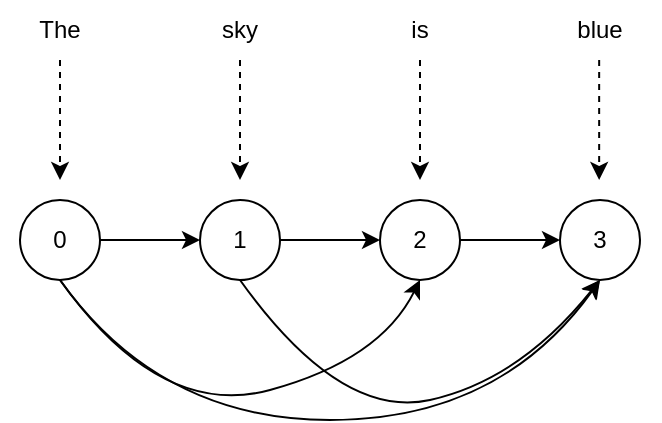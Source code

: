 <mxfile version="28.2.5">
  <diagram name="Page-1" id="IIvyEVnhmqWyLroIqCAC">
    <mxGraphModel dx="563" dy="313" grid="1" gridSize="10" guides="1" tooltips="1" connect="1" arrows="1" fold="1" page="1" pageScale="1" pageWidth="827" pageHeight="1169" math="0" shadow="0">
      <root>
        <mxCell id="0" />
        <mxCell id="1" parent="0" />
        <mxCell id="k9SXh97cE0Mjgj9Ob_bG-5" value="" style="endArrow=classic;html=1;rounded=0;dashed=1;" parent="1" edge="1">
          <mxGeometry width="50" height="50" relative="1" as="geometry">
            <mxPoint x="190" y="110" as="sourcePoint" />
            <mxPoint x="190" y="170" as="targetPoint" />
          </mxGeometry>
        </mxCell>
        <mxCell id="k9SXh97cE0Mjgj9Ob_bG-6" value="" style="endArrow=classic;html=1;rounded=0;dashed=1;" parent="1" edge="1">
          <mxGeometry width="50" height="50" relative="1" as="geometry">
            <mxPoint x="280" y="110" as="sourcePoint" />
            <mxPoint x="280" y="170" as="targetPoint" />
          </mxGeometry>
        </mxCell>
        <mxCell id="k9SXh97cE0Mjgj9Ob_bG-7" value="" style="endArrow=classic;html=1;rounded=0;dashed=1;" parent="1" edge="1">
          <mxGeometry width="50" height="50" relative="1" as="geometry">
            <mxPoint x="370" y="110" as="sourcePoint" />
            <mxPoint x="370" y="170" as="targetPoint" />
          </mxGeometry>
        </mxCell>
        <mxCell id="k9SXh97cE0Mjgj9Ob_bG-10" value="0" style="ellipse;whiteSpace=wrap;html=1;aspect=fixed;" parent="1" vertex="1">
          <mxGeometry x="170" y="180" width="40" height="40" as="geometry" />
        </mxCell>
        <mxCell id="k9SXh97cE0Mjgj9Ob_bG-17" style="edgeStyle=orthogonalEdgeStyle;rounded=0;orthogonalLoop=1;jettySize=auto;html=1;entryX=0;entryY=0.5;entryDx=0;entryDy=0;" parent="1" source="k9SXh97cE0Mjgj9Ob_bG-11" target="k9SXh97cE0Mjgj9Ob_bG-12" edge="1">
          <mxGeometry relative="1" as="geometry" />
        </mxCell>
        <mxCell id="k9SXh97cE0Mjgj9Ob_bG-11" value="1" style="ellipse;whiteSpace=wrap;html=1;aspect=fixed;" parent="1" vertex="1">
          <mxGeometry x="260" y="180" width="40" height="40" as="geometry" />
        </mxCell>
        <mxCell id="3wiloOXSVFLfAZcyUdG0-3" style="edgeStyle=orthogonalEdgeStyle;rounded=0;orthogonalLoop=1;jettySize=auto;html=1;entryX=0;entryY=0.5;entryDx=0;entryDy=0;" edge="1" parent="1" source="k9SXh97cE0Mjgj9Ob_bG-12" target="3wiloOXSVFLfAZcyUdG0-2">
          <mxGeometry relative="1" as="geometry" />
        </mxCell>
        <mxCell id="k9SXh97cE0Mjgj9Ob_bG-12" value="2" style="ellipse;whiteSpace=wrap;html=1;aspect=fixed;" parent="1" vertex="1">
          <mxGeometry x="350" y="180" width="40" height="40" as="geometry" />
        </mxCell>
        <mxCell id="k9SXh97cE0Mjgj9Ob_bG-16" value="" style="endArrow=classic;html=1;rounded=0;exitX=1;exitY=0.5;exitDx=0;exitDy=0;entryX=0;entryY=0.5;entryDx=0;entryDy=0;" parent="1" source="k9SXh97cE0Mjgj9Ob_bG-10" target="k9SXh97cE0Mjgj9Ob_bG-11" edge="1">
          <mxGeometry width="50" height="50" relative="1" as="geometry">
            <mxPoint x="260" y="310" as="sourcePoint" />
            <mxPoint x="310" y="260" as="targetPoint" />
          </mxGeometry>
        </mxCell>
        <mxCell id="k9SXh97cE0Mjgj9Ob_bG-29" value="The" style="text;html=1;align=center;verticalAlign=middle;whiteSpace=wrap;rounded=0;" parent="1" vertex="1">
          <mxGeometry x="160" y="80" width="60" height="30" as="geometry" />
        </mxCell>
        <mxCell id="k9SXh97cE0Mjgj9Ob_bG-30" value="sky" style="text;html=1;align=center;verticalAlign=middle;whiteSpace=wrap;rounded=0;" parent="1" vertex="1">
          <mxGeometry x="250" y="80" width="60" height="30" as="geometry" />
        </mxCell>
        <mxCell id="k9SXh97cE0Mjgj9Ob_bG-31" value="is" style="text;html=1;align=center;verticalAlign=middle;whiteSpace=wrap;rounded=0;" parent="1" vertex="1">
          <mxGeometry x="340" y="80" width="60" height="30" as="geometry" />
        </mxCell>
        <mxCell id="3wiloOXSVFLfAZcyUdG0-1" value="blue" style="text;html=1;align=center;verticalAlign=middle;whiteSpace=wrap;rounded=0;" vertex="1" parent="1">
          <mxGeometry x="430" y="80" width="60" height="30" as="geometry" />
        </mxCell>
        <mxCell id="3wiloOXSVFLfAZcyUdG0-2" value="3" style="ellipse;whiteSpace=wrap;html=1;aspect=fixed;" vertex="1" parent="1">
          <mxGeometry x="440" y="180" width="40" height="40" as="geometry" />
        </mxCell>
        <mxCell id="3wiloOXSVFLfAZcyUdG0-6" value="" style="endArrow=classic;html=1;rounded=0;dashed=1;" edge="1" parent="1">
          <mxGeometry width="50" height="50" relative="1" as="geometry">
            <mxPoint x="459.58" y="110" as="sourcePoint" />
            <mxPoint x="459.58" y="170" as="targetPoint" />
          </mxGeometry>
        </mxCell>
        <mxCell id="3wiloOXSVFLfAZcyUdG0-7" value="" style="curved=1;endArrow=classic;html=1;rounded=0;exitX=0.5;exitY=1;exitDx=0;exitDy=0;entryX=0.5;entryY=1;entryDx=0;entryDy=0;" edge="1" parent="1" source="k9SXh97cE0Mjgj9Ob_bG-10" target="3wiloOXSVFLfAZcyUdG0-2">
          <mxGeometry width="50" height="50" relative="1" as="geometry">
            <mxPoint x="290" y="370" as="sourcePoint" />
            <mxPoint x="340" y="320" as="targetPoint" />
            <Array as="points">
              <mxPoint x="240" y="290" />
              <mxPoint x="410" y="290" />
            </Array>
          </mxGeometry>
        </mxCell>
        <mxCell id="3wiloOXSVFLfAZcyUdG0-8" value="" style="curved=1;endArrow=classic;html=1;rounded=0;exitX=0.5;exitY=1;exitDx=0;exitDy=0;entryX=0.5;entryY=1;entryDx=0;entryDy=0;" edge="1" parent="1" target="k9SXh97cE0Mjgj9Ob_bG-12">
          <mxGeometry width="50" height="50" relative="1" as="geometry">
            <mxPoint x="190" y="220" as="sourcePoint" />
            <mxPoint x="460" y="220" as="targetPoint" />
            <Array as="points">
              <mxPoint x="240" y="290" />
              <mxPoint x="350" y="260" />
            </Array>
          </mxGeometry>
        </mxCell>
        <mxCell id="3wiloOXSVFLfAZcyUdG0-9" value="" style="curved=1;endArrow=classic;html=1;rounded=0;exitX=0.5;exitY=1;exitDx=0;exitDy=0;entryX=0.5;entryY=1;entryDx=0;entryDy=0;" edge="1" parent="1">
          <mxGeometry width="50" height="50" relative="1" as="geometry">
            <mxPoint x="280" y="220" as="sourcePoint" />
            <mxPoint x="460" y="220" as="targetPoint" />
            <Array as="points">
              <mxPoint x="330" y="290" />
              <mxPoint x="420" y="270" />
            </Array>
          </mxGeometry>
        </mxCell>
      </root>
    </mxGraphModel>
  </diagram>
</mxfile>

